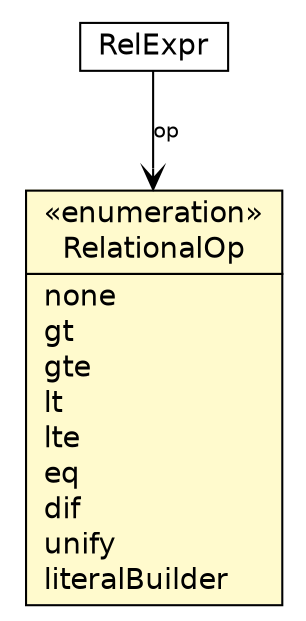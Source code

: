 #!/usr/local/bin/dot
#
# Class diagram 
# Generated by UMLGraph version 5.1 (http://www.umlgraph.org/)
#

digraph G {
	edge [fontname="Helvetica",fontsize=10,labelfontname="Helvetica",labelfontsize=10];
	node [fontname="Helvetica",fontsize=10,shape=plaintext];
	nodesep=0.25;
	ranksep=0.5;
	// jason.asSyntax.RelExpr
	c15769 [label=<<table title="jason.asSyntax.RelExpr" border="0" cellborder="1" cellspacing="0" cellpadding="2" port="p" href="./RelExpr.html">
		<tr><td><table border="0" cellspacing="0" cellpadding="1">
<tr><td align="center" balign="center"> RelExpr </td></tr>
		</table></td></tr>
		</table>>, fontname="Helvetica", fontcolor="black", fontsize=14.0];
	// jason.asSyntax.RelExpr.RelationalOp
	c15770 [label=<<table title="jason.asSyntax.RelExpr.RelationalOp" border="0" cellborder="1" cellspacing="0" cellpadding="2" port="p" bgcolor="lemonChiffon" href="./RelExpr.RelationalOp.html">
		<tr><td><table border="0" cellspacing="0" cellpadding="1">
<tr><td align="center" balign="center"> &#171;enumeration&#187; </td></tr>
<tr><td align="center" balign="center"> RelationalOp </td></tr>
		</table></td></tr>
		<tr><td><table border="0" cellspacing="0" cellpadding="1">
<tr><td align="left" balign="left"> none </td></tr>
<tr><td align="left" balign="left"> gt </td></tr>
<tr><td align="left" balign="left"> gte </td></tr>
<tr><td align="left" balign="left"> lt </td></tr>
<tr><td align="left" balign="left"> lte </td></tr>
<tr><td align="left" balign="left"> eq </td></tr>
<tr><td align="left" balign="left"> dif </td></tr>
<tr><td align="left" balign="left"> unify </td></tr>
<tr><td align="left" balign="left"> literalBuilder </td></tr>
		</table></td></tr>
		</table>>, fontname="Helvetica", fontcolor="black", fontsize=14.0];
	// jason.asSyntax.RelExpr NAVASSOC jason.asSyntax.RelExpr.RelationalOp
	c15769:p -> c15770:p [taillabel="", label="op", headlabel="", fontname="Helvetica", fontcolor="black", fontsize=10.0, color="black", arrowhead=open];
}

